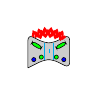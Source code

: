 \begin{tikzpicture}[x=0.7ex,y=0.7ex]
  
  
  \begin{scope}[very thin]
        \filldraw[fill=black!20,rounded corners=2] (0,0) -- (2,1) -- (3,1) -- (5,0) -- (5,4) -- (3,3) -- (2,3) -- (0,4) -- (0,0);
        
   
        
\filldraw[rotate around={30:(3.5,2.2)}, fill=green,rounded corners=1] (3.5,2.2) rectangle +(1.3,.4);

\filldraw[rotate around={-30:(1.5,2.2)}, fill=green,rounded corners=1] (1.5,2.2) rectangle +(-1.3,.4);

        \filldraw[fill=blue] (0.7,1.0) circle (0.25);
        \filldraw[fill=green] (1.6,1.3) circle (0.25);
        \filldraw[fill=green] (3.4,1.3) circle (0.25);
        \filldraw[fill=blue] (4.3,1.0) circle (0.25);
        
        \begin{scope}[color=cyan]
            \draw (2,1) -- (2,3);
            \draw (2.5,1.75) -- (2.5,2.25);
            \draw (3,1) -- (3,3);
        \end{scope}
\draw[
red, thick, decorate, decoration={snake,amplitude=1,segment length=2}](4.5,3.8) .. controls(2.5,4.5) .. (0.5,3.8);
\draw[red, thick, decorate, decoration={snake,amplitude=1,segment length=2}](4.2,3.7) .. controls(2.5,4.2) .. (0.8,3.7);
    \end{scope}
\end{tikzpicture}